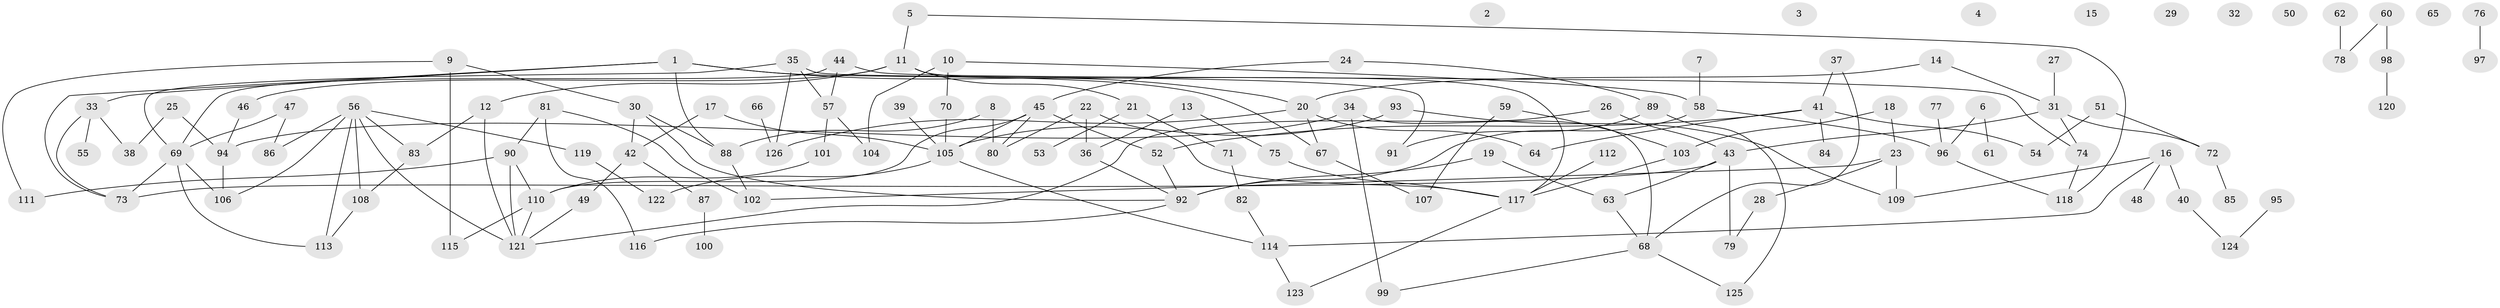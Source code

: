 // Generated by graph-tools (version 1.1) at 2025/39/03/09/25 04:39:19]
// undirected, 126 vertices, 162 edges
graph export_dot {
graph [start="1"]
  node [color=gray90,style=filled];
  1;
  2;
  3;
  4;
  5;
  6;
  7;
  8;
  9;
  10;
  11;
  12;
  13;
  14;
  15;
  16;
  17;
  18;
  19;
  20;
  21;
  22;
  23;
  24;
  25;
  26;
  27;
  28;
  29;
  30;
  31;
  32;
  33;
  34;
  35;
  36;
  37;
  38;
  39;
  40;
  41;
  42;
  43;
  44;
  45;
  46;
  47;
  48;
  49;
  50;
  51;
  52;
  53;
  54;
  55;
  56;
  57;
  58;
  59;
  60;
  61;
  62;
  63;
  64;
  65;
  66;
  67;
  68;
  69;
  70;
  71;
  72;
  73;
  74;
  75;
  76;
  77;
  78;
  79;
  80;
  81;
  82;
  83;
  84;
  85;
  86;
  87;
  88;
  89;
  90;
  91;
  92;
  93;
  94;
  95;
  96;
  97;
  98;
  99;
  100;
  101;
  102;
  103;
  104;
  105;
  106;
  107;
  108;
  109;
  110;
  111;
  112;
  113;
  114;
  115;
  116;
  117;
  118;
  119;
  120;
  121;
  122;
  123;
  124;
  125;
  126;
  1 -- 20;
  1 -- 33;
  1 -- 67;
  1 -- 73;
  1 -- 88;
  5 -- 11;
  5 -- 118;
  6 -- 61;
  6 -- 96;
  7 -- 58;
  8 -- 80;
  8 -- 88;
  9 -- 30;
  9 -- 111;
  9 -- 115;
  10 -- 58;
  10 -- 70;
  10 -- 104;
  11 -- 12;
  11 -- 21;
  11 -- 46;
  11 -- 117;
  12 -- 83;
  12 -- 121;
  13 -- 36;
  13 -- 75;
  14 -- 20;
  14 -- 31;
  16 -- 40;
  16 -- 48;
  16 -- 109;
  16 -- 114;
  17 -- 42;
  17 -- 105;
  18 -- 23;
  18 -- 103;
  19 -- 63;
  19 -- 92;
  20 -- 64;
  20 -- 67;
  20 -- 126;
  21 -- 53;
  21 -- 71;
  22 -- 36;
  22 -- 80;
  22 -- 117;
  23 -- 28;
  23 -- 102;
  23 -- 109;
  24 -- 45;
  24 -- 89;
  25 -- 38;
  25 -- 94;
  26 -- 43;
  26 -- 121;
  27 -- 31;
  28 -- 79;
  30 -- 42;
  30 -- 88;
  30 -- 92;
  31 -- 43;
  31 -- 72;
  31 -- 74;
  33 -- 38;
  33 -- 55;
  33 -- 73;
  34 -- 68;
  34 -- 94;
  34 -- 99;
  35 -- 57;
  35 -- 69;
  35 -- 91;
  35 -- 126;
  36 -- 92;
  37 -- 41;
  37 -- 68;
  39 -- 105;
  40 -- 124;
  41 -- 52;
  41 -- 54;
  41 -- 64;
  41 -- 84;
  42 -- 49;
  42 -- 87;
  43 -- 63;
  43 -- 73;
  43 -- 79;
  44 -- 57;
  44 -- 69;
  44 -- 74;
  45 -- 52;
  45 -- 80;
  45 -- 105;
  45 -- 110;
  46 -- 94;
  47 -- 69;
  47 -- 86;
  49 -- 121;
  51 -- 54;
  51 -- 72;
  52 -- 92;
  56 -- 83;
  56 -- 86;
  56 -- 106;
  56 -- 108;
  56 -- 113;
  56 -- 119;
  56 -- 121;
  57 -- 101;
  57 -- 104;
  58 -- 92;
  58 -- 96;
  59 -- 103;
  59 -- 107;
  60 -- 78;
  60 -- 98;
  62 -- 78;
  63 -- 68;
  66 -- 126;
  67 -- 107;
  68 -- 99;
  68 -- 125;
  69 -- 73;
  69 -- 106;
  69 -- 113;
  70 -- 105;
  71 -- 82;
  72 -- 85;
  74 -- 118;
  75 -- 117;
  76 -- 97;
  77 -- 96;
  81 -- 90;
  81 -- 102;
  81 -- 116;
  82 -- 114;
  83 -- 108;
  87 -- 100;
  88 -- 102;
  89 -- 91;
  89 -- 125;
  90 -- 110;
  90 -- 111;
  90 -- 121;
  92 -- 116;
  93 -- 105;
  93 -- 109;
  94 -- 106;
  95 -- 124;
  96 -- 118;
  98 -- 120;
  101 -- 110;
  103 -- 117;
  105 -- 114;
  105 -- 122;
  108 -- 113;
  110 -- 115;
  110 -- 121;
  112 -- 117;
  114 -- 123;
  117 -- 123;
  119 -- 122;
}
